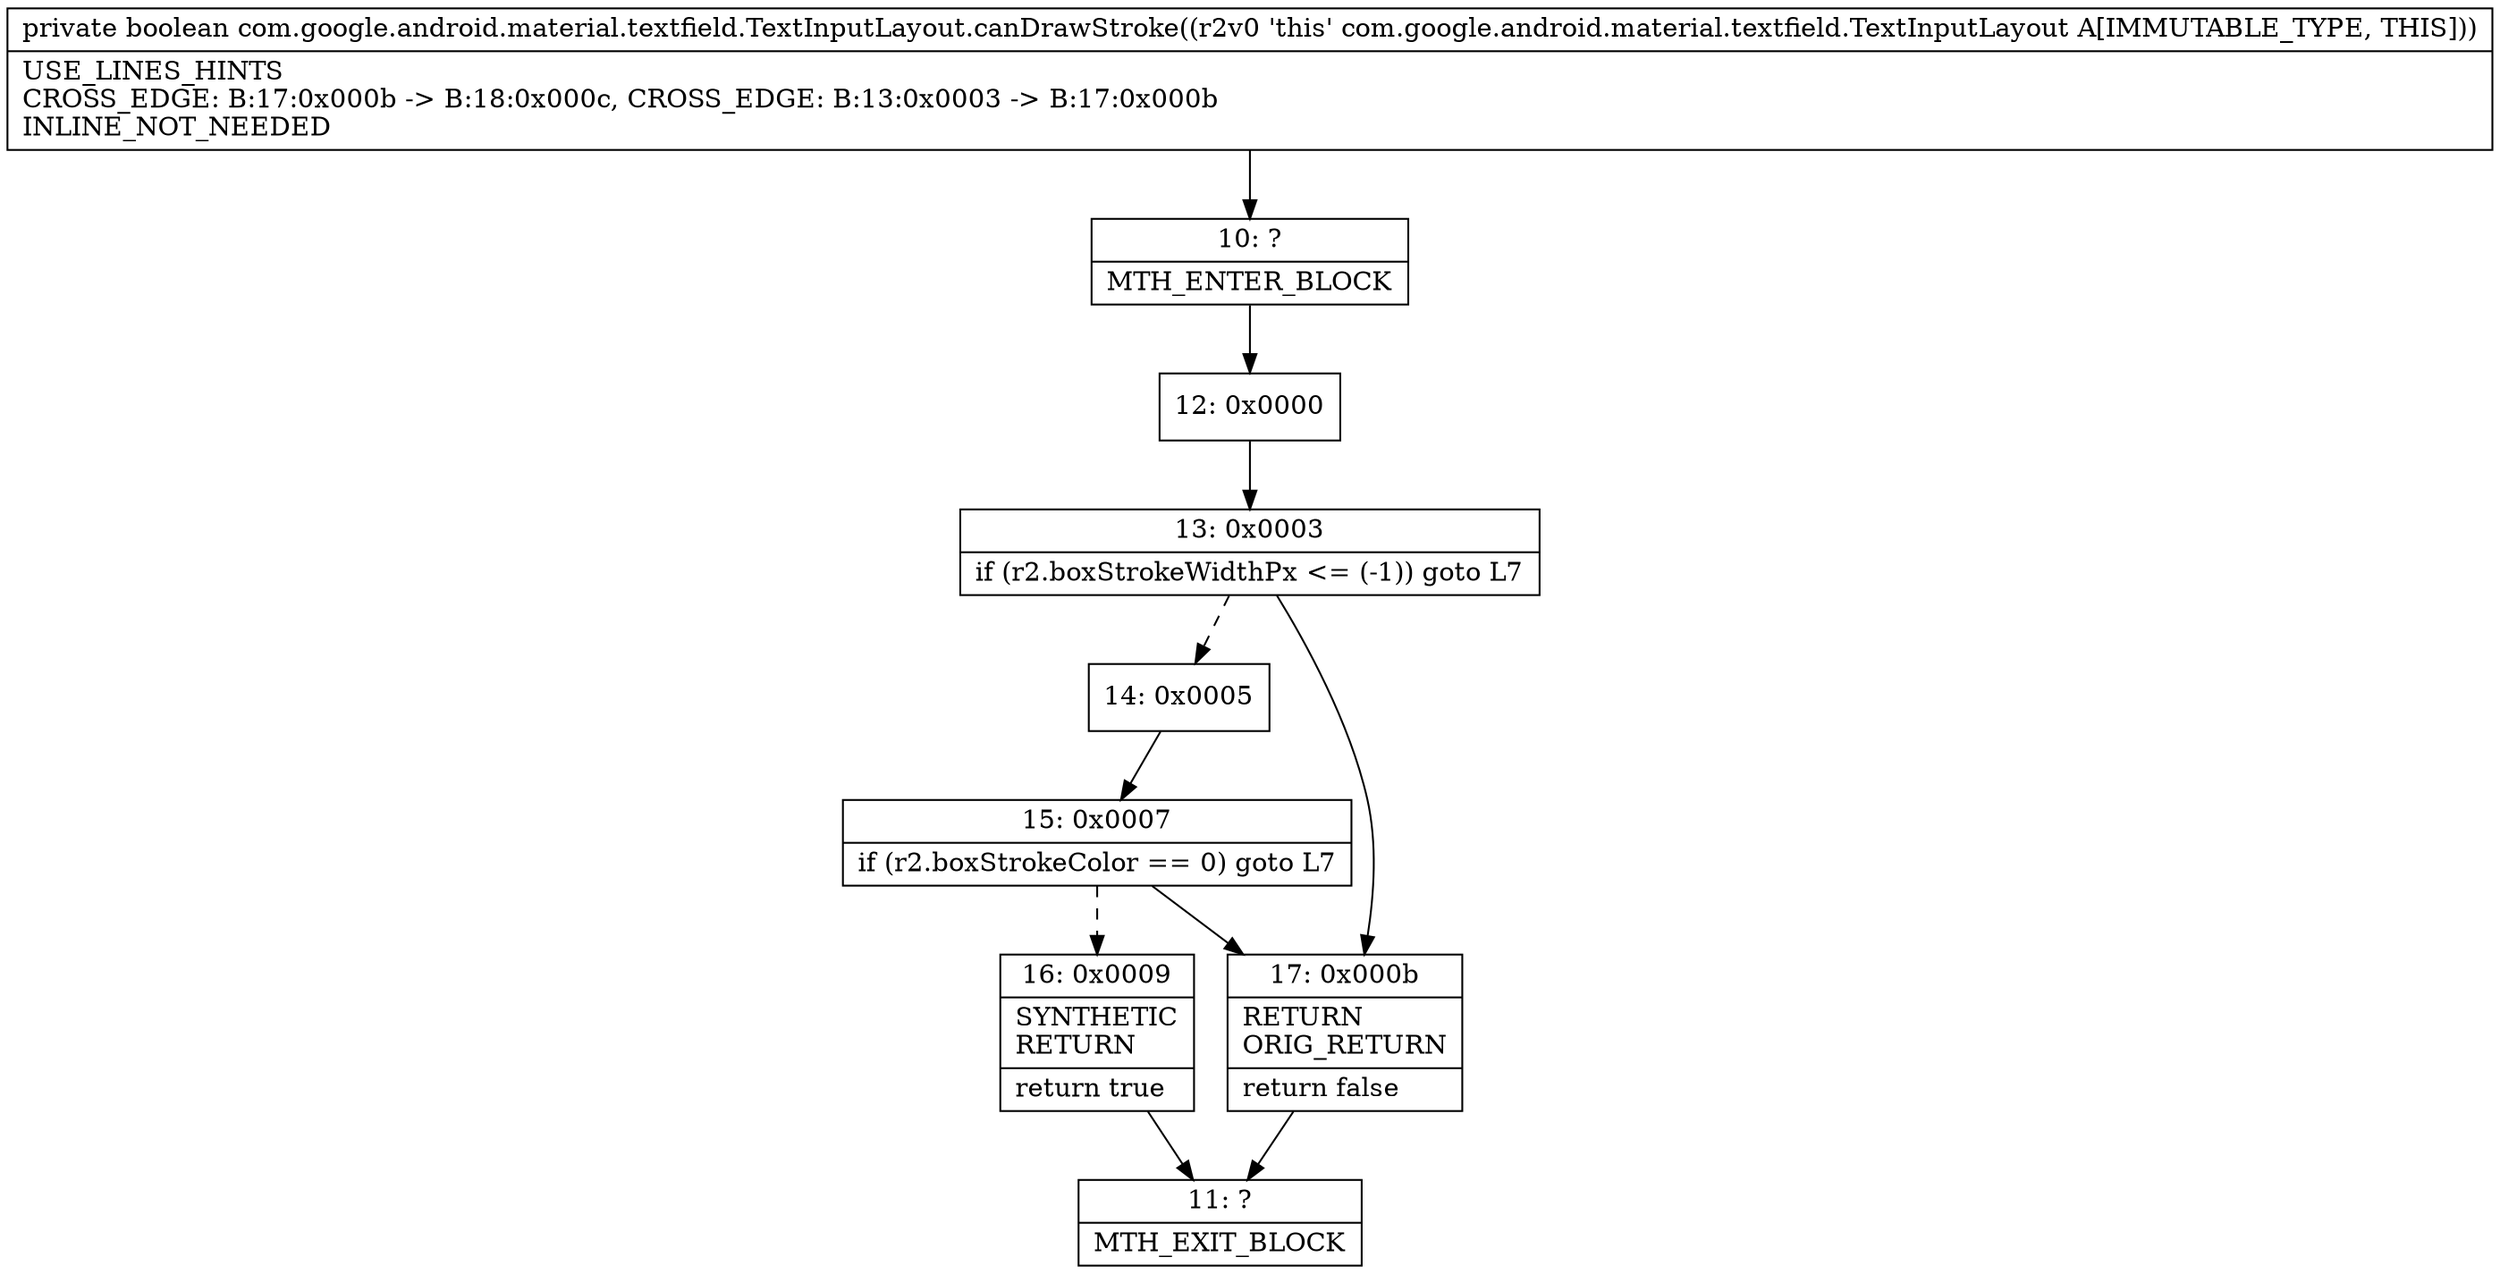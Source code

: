 digraph "CFG forcom.google.android.material.textfield.TextInputLayout.canDrawStroke()Z" {
Node_10 [shape=record,label="{10\:\ ?|MTH_ENTER_BLOCK\l}"];
Node_12 [shape=record,label="{12\:\ 0x0000}"];
Node_13 [shape=record,label="{13\:\ 0x0003|if (r2.boxStrokeWidthPx \<= (\-1)) goto L7\l}"];
Node_14 [shape=record,label="{14\:\ 0x0005}"];
Node_15 [shape=record,label="{15\:\ 0x0007|if (r2.boxStrokeColor == 0) goto L7\l}"];
Node_16 [shape=record,label="{16\:\ 0x0009|SYNTHETIC\lRETURN\l|return true\l}"];
Node_11 [shape=record,label="{11\:\ ?|MTH_EXIT_BLOCK\l}"];
Node_17 [shape=record,label="{17\:\ 0x000b|RETURN\lORIG_RETURN\l|return false\l}"];
MethodNode[shape=record,label="{private boolean com.google.android.material.textfield.TextInputLayout.canDrawStroke((r2v0 'this' com.google.android.material.textfield.TextInputLayout A[IMMUTABLE_TYPE, THIS]))  | USE_LINES_HINTS\lCROSS_EDGE: B:17:0x000b \-\> B:18:0x000c, CROSS_EDGE: B:13:0x0003 \-\> B:17:0x000b\lINLINE_NOT_NEEDED\l}"];
MethodNode -> Node_10;Node_10 -> Node_12;
Node_12 -> Node_13;
Node_13 -> Node_14[style=dashed];
Node_13 -> Node_17;
Node_14 -> Node_15;
Node_15 -> Node_16[style=dashed];
Node_15 -> Node_17;
Node_16 -> Node_11;
Node_17 -> Node_11;
}

